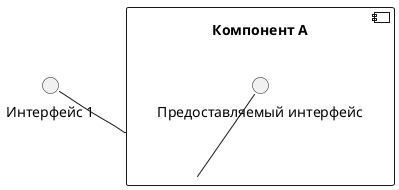 @startuml
component "Компонент A" {
    interface "Предоставляемый интерфейс" as ProvidedInterface
}

interface "Интерфейс 1" as Interface1

ProvidedInterface -- (Компонент A)
Interface1 -- (Компонент A)
@enduml